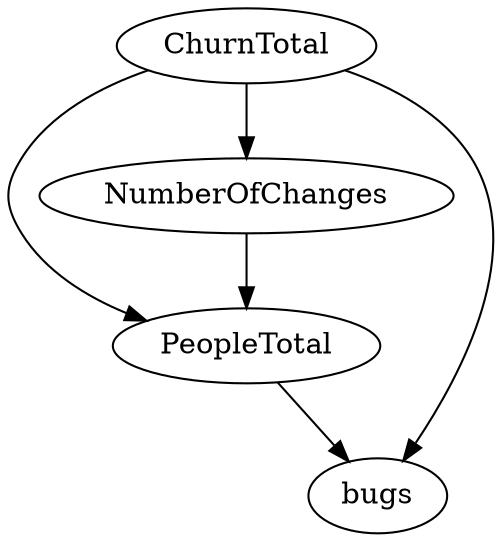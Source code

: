 digraph {
   PeopleTotal;
   NumberOfChanges;
   ChurnTotal;
   bugs;
   PeopleTotal -> bugs;
   NumberOfChanges -> PeopleTotal;
   ChurnTotal -> PeopleTotal;
   ChurnTotal -> NumberOfChanges;
   ChurnTotal -> bugs;
}
